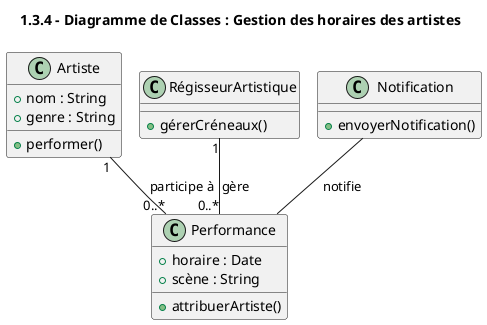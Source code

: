 @startuml
!pragma layout smetana
title 1.3.4 - Diagramme de Classes : Gestion des horaires des artistes

class Artiste {
    +nom : String
    +genre : String
    +performer()
}

class Performance {
    +horaire : Date
    +scène : String
    +attribuerArtiste()
}

class RégisseurArtistique {
    +gérerCréneaux()
}

class Notification {
    +envoyerNotification()
}

Artiste "1" -- "0..*" Performance : participe à
RégisseurArtistique "1" -- "0..*" Performance : gère
Notification -- Performance : notifie

@enduml
